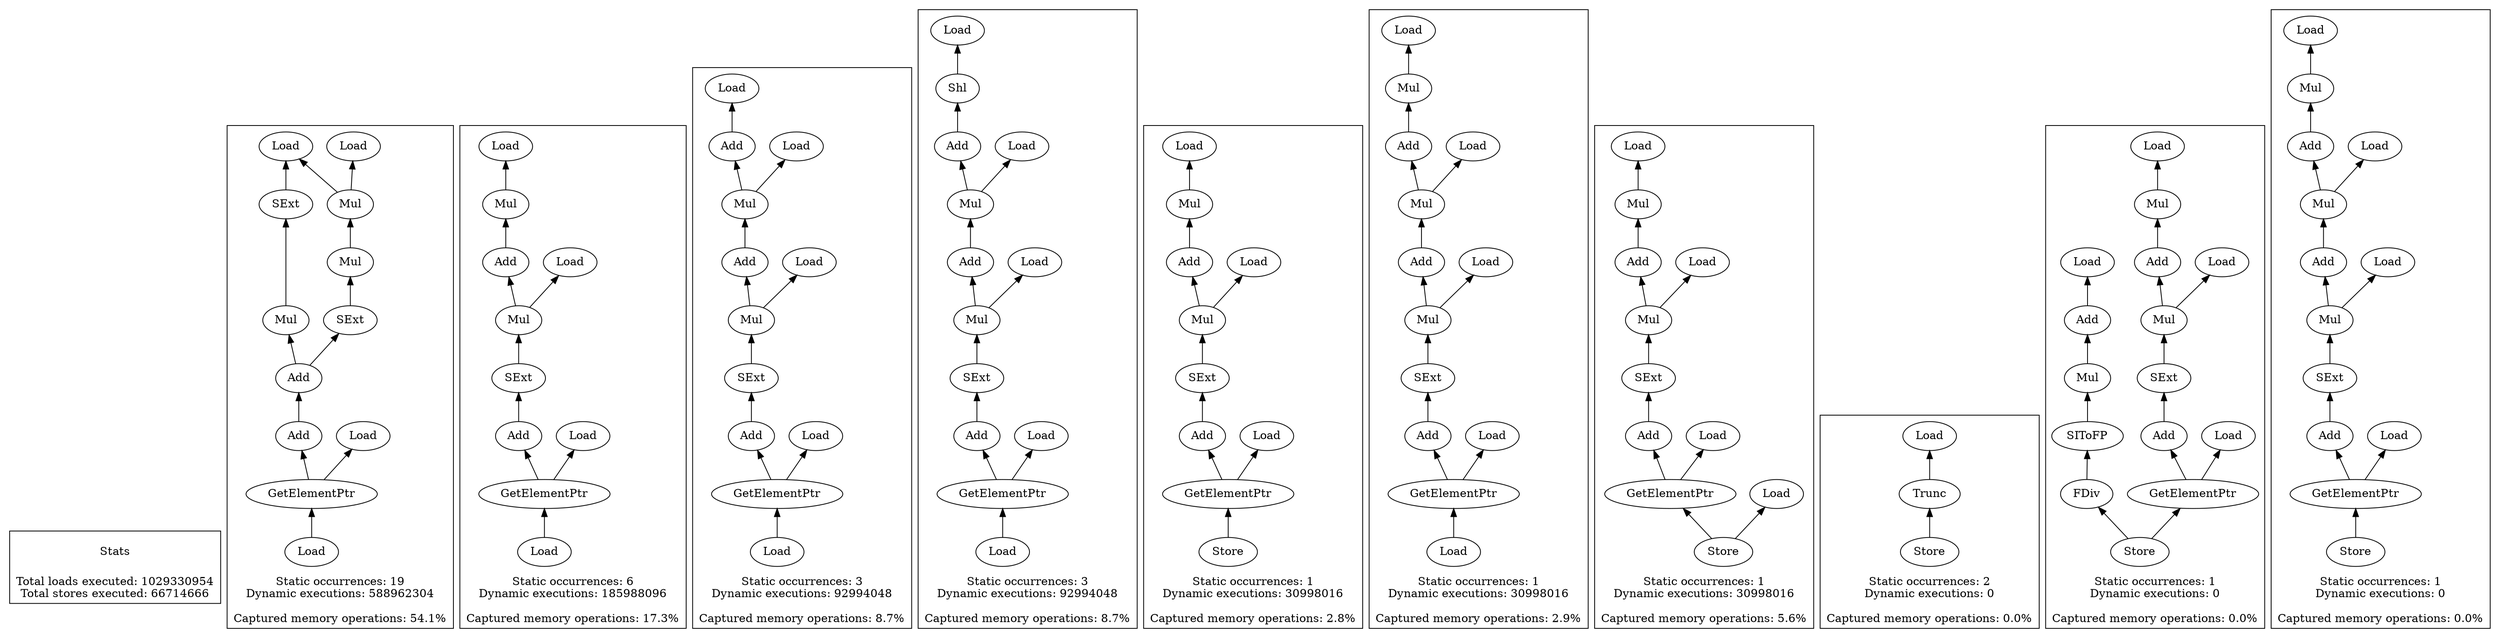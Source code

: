 strict digraph {
rankdir=BT
subgraph {
Stats [shape=plaintext]
cluster=true
label="Total loads executed: 1029330954\nTotal stores executed: 66714666"
}
subgraph {
"0_624" [label="Add"]
"0_516" [label="Add"]
"0_624" -> "0_516"
"0_515" [label="Mul"]
"0_516" -> "0_515"
"0_483" [label="SExt"]
"0_516" -> "0_483"
"0_625" [label="GetElementPtr"]
"0_625" -> "0_624"
"0_514" [label="Load"]
"0_625" -> "0_514"
{
rank=min
comment=<Ids: 626, 632, 641, 648, 651, 655, 659, 667, 670, 675, 679, 687, 690, 694, 698, 706, 713, 720, 731>
"0_626" [label="Load"]
}
"0_626" -> "0_625"
"0_436" [label="Mul"]
"0_426" [label="Load"]
"0_436" -> "0_426"
"0_423" [label="Load"]
"0_436" -> "0_423"
"0_474" [label="Mul"]
"0_474" -> "0_436"
"0_457" [label="SExt"]
"0_515" -> "0_457"
"0_457" -> "0_426"
"0_483" -> "0_474"
cluster=true
label="Static occurrences: 19\nDynamic executions: 588962304\n\nCaptured memory operations: 54.1%"
}
subgraph {
"1_512" [label="Add"]
"1_510" [label="Mul"]
"1_512" -> "1_510"
"1_621" [label="Add"]
"1_605" [label="SExt"]
"1_621" -> "1_605"
"1_622" [label="GetElementPtr"]
"1_622" -> "1_621"
"1_506" [label="Load"]
"1_622" -> "1_506"
{
rank=min
comment=<Ids: 623, 645, 703, 724, 736, 777>
"1_623" [label="Load"]
}
"1_623" -> "1_622"
"1_513" [label="Mul"]
"1_513" -> "1_512"
"1_509" [label="Load"]
"1_513" -> "1_509"
"1_508" [label="Load"]
"1_510" -> "1_508"
"1_605" -> "1_513"
cluster=true
label="Static occurrences: 6\nDynamic executions: 185988096\n\nCaptured memory operations: 17.3%"
}
subgraph {
"2_517" [label="Add"]
"2_507" [label="Load"]
"2_517" -> "2_507"
"2_520" [label="Add"]
"2_518" [label="Mul"]
"2_520" -> "2_518"
"2_627" [label="Add"]
"2_606" [label="SExt"]
"2_627" -> "2_606"
"2_628" [label="GetElementPtr"]
"2_628" -> "2_627"
"2_506" [label="Load"]
"2_628" -> "2_506"
{
rank=min
comment=<Ids: 629, 664, 710>
"2_629" [label="Load"]
}
"2_629" -> "2_628"
"2_521" [label="Mul"]
"2_521" -> "2_520"
"2_518" -> "2_517"
"2_509" [label="Load"]
"2_521" -> "2_509"
"2_508" [label="Load"]
"2_518" -> "2_508"
"2_606" -> "2_521"
cluster=true
label="Static occurrences: 3\nDynamic executions: 92994048\n\nCaptured memory operations: 8.7%"
}
subgraph {
"3_529" [label="Add"]
"3_527" [label="Mul"]
"3_529" -> "3_527"
"3_635" [label="Add"]
"3_607" [label="SExt"]
"3_635" -> "3_607"
"3_526" [label="Add"]
"3_525" [label="Shl"]
"3_526" -> "3_525"
"3_636" [label="GetElementPtr"]
"3_636" -> "3_635"
"3_506" [label="Load"]
"3_636" -> "3_506"
{
rank=min
comment=<Ids: 637, 684, 717>
"3_637" [label="Load"]
}
"3_637" -> "3_636"
"3_527" -> "3_526"
"3_530" [label="Mul"]
"3_530" -> "3_529"
"3_509" [label="Load"]
"3_530" -> "3_509"
"3_508" [label="Load"]
"3_527" -> "3_508"
"3_607" -> "3_530"
"3_507" [label="Load"]
"3_525" -> "3_507"
cluster=true
label="Static occurrences: 3\nDynamic executions: 92994048\n\nCaptured memory operations: 8.7%"
}
subgraph {
"4_603" [label="Add"]
"4_601" [label="Mul"]
"4_603" -> "4_601"
"4_741" [label="Add"]
"4_617" [label="SExt"]
"4_741" -> "4_617"
"4_742" [label="GetElementPtr"]
"4_742" -> "4_741"
"4_598" [label="Load"]
"4_742" -> "4_598"
"4_604" [label="Mul"]
"4_604" -> "4_603"
"4_599" [label="Load"]
"4_601" -> "4_599"
"4_600" [label="Load"]
"4_604" -> "4_600"
"4_617" -> "4_604"
{
rank=min
comment=<Ids: 743>
"4_743" [label="Store"]
}
"4_743" -> "4_742"
cluster=true
label="Static occurrences: 1\nDynamic executions: 30998016\n\nCaptured memory operations: 2.8%"
}
subgraph {
"5_586" [label="Add"]
"5_585" [label="Mul"]
"5_586" -> "5_585"
"5_589" [label="Add"]
"5_587" [label="Mul"]
"5_589" -> "5_587"
"5_726" [label="Add"]
"5_615" [label="SExt"]
"5_726" -> "5_615"
"5_727" [label="GetElementPtr"]
"5_727" -> "5_726"
"5_506" [label="Load"]
"5_727" -> "5_506"
{
rank=min
comment=<Ids: 728>
"5_728" [label="Load"]
}
"5_728" -> "5_727"
"5_587" -> "5_586"
"5_590" [label="Mul"]
"5_590" -> "5_589"
"5_508" [label="Load"]
"5_587" -> "5_508"
"5_509" [label="Load"]
"5_590" -> "5_509"
"5_507" [label="Load"]
"5_585" -> "5_507"
"5_615" -> "5_590"
cluster=true
label="Static occurrences: 1\nDynamic executions: 30998016\n\nCaptured memory operations: 2.9%"
}
subgraph {
"6_769" [label="Add"]
"6_756" [label="Mul"]
"6_769" -> "6_756"
"6_778" [label="Add"]
"6_772" [label="SExt"]
"6_778" -> "6_772"
"6_779" [label="GetElementPtr"]
"6_779" -> "6_778"
"6_767" [label="Load"]
"6_779" -> "6_767"
"6_770" [label="Mul"]
"6_770" -> "6_769"
"6_426" [label="Load"]
"6_770" -> "6_426"
"6_423" [label="Load"]
"6_756" -> "6_423"
"6_772" -> "6_770"
{
rank=min
comment=<Ids: 780>
"6_780" [label="Store"]
}
"6_780" -> "6_779"
"6_777" [label="Load"]
"6_780" -> "6_777"
cluster=true
label="Static occurrences: 1\nDynamic executions: 30998016\n\nCaptured memory operations: 5.6%"
}
subgraph {
{
rank=min
comment=<Ids: 869, 873>
"7_869" [label="Store"]
}
"7_868" [label="Trunc"]
"7_869" -> "7_868"
"7_866" [label="Load"]
"7_868" -> "7_866"
cluster=true
label="Static occurrences: 2\nDynamic executions: 0\n\nCaptured memory operations: 0.0%"
}
subgraph {
"8_341" [label="Add"]
"8_334" [label="Load"]
"8_341" -> "8_334"
"8_360" [label="Add"]
"8_353" [label="Mul"]
"8_360" -> "8_353"
"8_365" [label="Add"]
"8_362" [label="SExt"]
"8_365" -> "8_362"
"8_352" [label="FDiv"]
"8_343" [label="SIToFP"]
"8_352" -> "8_343"
"8_366" [label="GetElementPtr"]
"8_366" -> "8_365"
"8_358" [label="Load"]
"8_366" -> "8_358"
"8_361" [label="Mul"]
"8_361" -> "8_360"
"8_342" [label="Mul"]
"8_342" -> "8_341"
"8_338" [label="Load"]
"8_353" -> "8_338"
"8_348" [label="Load"]
"8_361" -> "8_348"
"8_362" -> "8_361"
"8_343" -> "8_342"
{
rank=min
comment=<Ids: 367>
"8_367" [label="Store"]
}
"8_367" -> "8_352"
"8_367" -> "8_366"
cluster=true
label="Static occurrences: 1\nDynamic executions: 0\n\nCaptured memory operations: 0.0%"
}
subgraph {
"9_393" [label="Add"]
"9_386" [label="Mul"]
"9_393" -> "9_386"
"9_401" [label="Add"]
"9_394" [label="Mul"]
"9_401" -> "9_394"
"9_406" [label="Add"]
"9_403" [label="SExt"]
"9_406" -> "9_403"
"9_407" [label="GetElementPtr"]
"9_407" -> "9_406"
"9_399" [label="Load"]
"9_407" -> "9_399"
"9_394" -> "9_393"
"9_402" [label="Mul"]
"9_402" -> "9_401"
"9_383" [label="Load"]
"9_394" -> "9_383"
"9_379" [label="Load"]
"9_386" -> "9_379"
"9_391" [label="Load"]
"9_402" -> "9_391"
"9_403" -> "9_402"
{
rank=min
comment=<Ids: 408>
"9_408" [label="Store"]
}
"9_408" -> "9_407"
cluster=true
label="Static occurrences: 1\nDynamic executions: 0\n\nCaptured memory operations: 0.0%"
}
}
